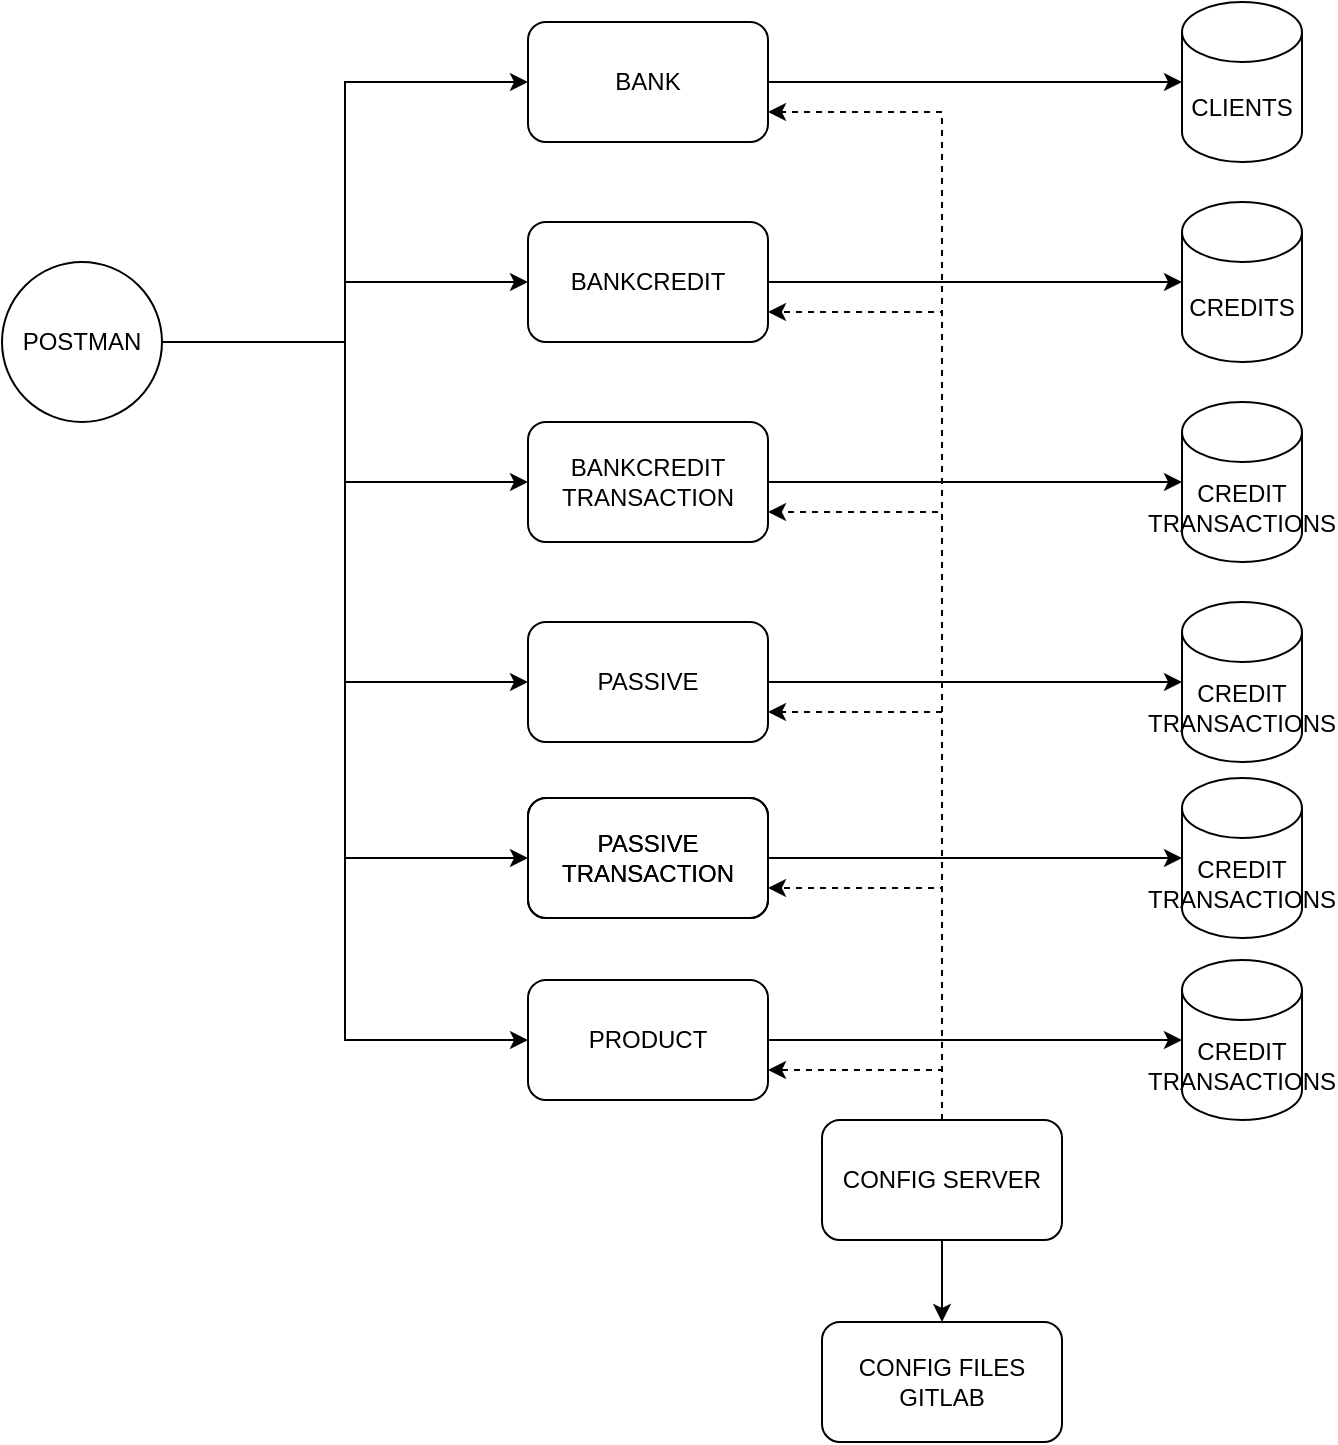 <mxfile version="20.2.3" type="github">
  <diagram id="k7IKuylsqYM5WvO5UO-t" name="Página-1">
    <mxGraphModel dx="1384" dy="772" grid="1" gridSize="10" guides="1" tooltips="1" connect="1" arrows="1" fold="1" page="1" pageScale="1" pageWidth="827" pageHeight="1169" math="0" shadow="0">
      <root>
        <mxCell id="0" />
        <mxCell id="1" parent="0" />
        <mxCell id="qScfWYPSDUv3m5VvyCQx-13" style="edgeStyle=orthogonalEdgeStyle;rounded=0;orthogonalLoop=1;jettySize=auto;html=1;" edge="1" parent="1" source="qScfWYPSDUv3m5VvyCQx-3" target="qScfWYPSDUv3m5VvyCQx-12">
          <mxGeometry relative="1" as="geometry" />
        </mxCell>
        <mxCell id="qScfWYPSDUv3m5VvyCQx-3" value="BANK" style="rounded=1;whiteSpace=wrap;html=1;fillColor=none;" vertex="1" parent="1">
          <mxGeometry x="323" y="60" width="120" height="60" as="geometry" />
        </mxCell>
        <mxCell id="qScfWYPSDUv3m5VvyCQx-16" style="edgeStyle=orthogonalEdgeStyle;rounded=0;orthogonalLoop=1;jettySize=auto;html=1;" edge="1" parent="1" source="qScfWYPSDUv3m5VvyCQx-4" target="qScfWYPSDUv3m5VvyCQx-15">
          <mxGeometry relative="1" as="geometry" />
        </mxCell>
        <mxCell id="qScfWYPSDUv3m5VvyCQx-4" value="BANKCREDIT" style="rounded=1;whiteSpace=wrap;html=1;fillColor=none;" vertex="1" parent="1">
          <mxGeometry x="323" y="160" width="120" height="60" as="geometry" />
        </mxCell>
        <mxCell id="qScfWYPSDUv3m5VvyCQx-19" style="edgeStyle=orthogonalEdgeStyle;rounded=0;orthogonalLoop=1;jettySize=auto;html=1;" edge="1" parent="1" source="qScfWYPSDUv3m5VvyCQx-6" target="qScfWYPSDUv3m5VvyCQx-18">
          <mxGeometry relative="1" as="geometry" />
        </mxCell>
        <mxCell id="qScfWYPSDUv3m5VvyCQx-6" value="BANKCREDIT TRANSACTION" style="rounded=1;whiteSpace=wrap;html=1;fillColor=none;" vertex="1" parent="1">
          <mxGeometry x="323" y="260" width="120" height="60" as="geometry" />
        </mxCell>
        <mxCell id="qScfWYPSDUv3m5VvyCQx-26" style="edgeStyle=orthogonalEdgeStyle;rounded=0;orthogonalLoop=1;jettySize=auto;html=1;" edge="1" parent="1" source="qScfWYPSDUv3m5VvyCQx-7" target="qScfWYPSDUv3m5VvyCQx-21">
          <mxGeometry relative="1" as="geometry" />
        </mxCell>
        <mxCell id="qScfWYPSDUv3m5VvyCQx-7" value="PASSIVE" style="rounded=1;whiteSpace=wrap;html=1;fillColor=none;" vertex="1" parent="1">
          <mxGeometry x="323" y="360" width="120" height="60" as="geometry" />
        </mxCell>
        <mxCell id="qScfWYPSDUv3m5VvyCQx-8" value="PASSIVE TRANSACTION" style="rounded=1;whiteSpace=wrap;html=1;fillColor=none;" vertex="1" parent="1">
          <mxGeometry x="323" y="448" width="120" height="60" as="geometry" />
        </mxCell>
        <mxCell id="qScfWYPSDUv3m5VvyCQx-28" style="edgeStyle=orthogonalEdgeStyle;rounded=0;orthogonalLoop=1;jettySize=auto;html=1;" edge="1" parent="1" source="qScfWYPSDUv3m5VvyCQx-9" target="qScfWYPSDUv3m5VvyCQx-23">
          <mxGeometry relative="1" as="geometry" />
        </mxCell>
        <mxCell id="qScfWYPSDUv3m5VvyCQx-9" value="PRODUCT" style="rounded=1;whiteSpace=wrap;html=1;fillColor=none;" vertex="1" parent="1">
          <mxGeometry x="323" y="539" width="120" height="60" as="geometry" />
        </mxCell>
        <mxCell id="qScfWYPSDUv3m5VvyCQx-12" value="CLIENTS" style="shape=cylinder3;whiteSpace=wrap;html=1;boundedLbl=1;backgroundOutline=1;size=15;fillColor=none;" vertex="1" parent="1">
          <mxGeometry x="650" y="50" width="60" height="80" as="geometry" />
        </mxCell>
        <mxCell id="qScfWYPSDUv3m5VvyCQx-15" value="CREDITS" style="shape=cylinder3;whiteSpace=wrap;html=1;boundedLbl=1;backgroundOutline=1;size=15;fillColor=none;" vertex="1" parent="1">
          <mxGeometry x="650" y="150" width="60" height="80" as="geometry" />
        </mxCell>
        <mxCell id="qScfWYPSDUv3m5VvyCQx-18" value="CREDIT TRANSACTIONS" style="shape=cylinder3;whiteSpace=wrap;html=1;boundedLbl=1;backgroundOutline=1;size=15;fillColor=none;" vertex="1" parent="1">
          <mxGeometry x="650" y="250" width="60" height="80" as="geometry" />
        </mxCell>
        <mxCell id="qScfWYPSDUv3m5VvyCQx-21" value="CREDIT TRANSACTIONS" style="shape=cylinder3;whiteSpace=wrap;html=1;boundedLbl=1;backgroundOutline=1;size=15;fillColor=none;" vertex="1" parent="1">
          <mxGeometry x="650" y="350" width="60" height="80" as="geometry" />
        </mxCell>
        <mxCell id="qScfWYPSDUv3m5VvyCQx-22" value="CREDIT TRANSACTIONS" style="shape=cylinder3;whiteSpace=wrap;html=1;boundedLbl=1;backgroundOutline=1;size=15;fillColor=none;" vertex="1" parent="1">
          <mxGeometry x="650" y="438" width="60" height="80" as="geometry" />
        </mxCell>
        <mxCell id="qScfWYPSDUv3m5VvyCQx-23" value="CREDIT TRANSACTIONS" style="shape=cylinder3;whiteSpace=wrap;html=1;boundedLbl=1;backgroundOutline=1;size=15;fillColor=none;" vertex="1" parent="1">
          <mxGeometry x="650" y="529" width="60" height="80" as="geometry" />
        </mxCell>
        <mxCell id="qScfWYPSDUv3m5VvyCQx-27" style="edgeStyle=orthogonalEdgeStyle;rounded=0;orthogonalLoop=1;jettySize=auto;html=1;" edge="1" parent="1" source="qScfWYPSDUv3m5VvyCQx-25" target="qScfWYPSDUv3m5VvyCQx-22">
          <mxGeometry relative="1" as="geometry" />
        </mxCell>
        <mxCell id="qScfWYPSDUv3m5VvyCQx-25" value="PASSIVE TRANSACTION" style="rounded=1;whiteSpace=wrap;html=1;fillColor=none;" vertex="1" parent="1">
          <mxGeometry x="323" y="448" width="120" height="60" as="geometry" />
        </mxCell>
        <mxCell id="qScfWYPSDUv3m5VvyCQx-34" style="edgeStyle=orthogonalEdgeStyle;rounded=0;orthogonalLoop=1;jettySize=auto;html=1;entryX=0;entryY=0.5;entryDx=0;entryDy=0;" edge="1" parent="1" source="qScfWYPSDUv3m5VvyCQx-29" target="qScfWYPSDUv3m5VvyCQx-3">
          <mxGeometry relative="1" as="geometry" />
        </mxCell>
        <mxCell id="qScfWYPSDUv3m5VvyCQx-38" style="edgeStyle=orthogonalEdgeStyle;rounded=0;orthogonalLoop=1;jettySize=auto;html=1;" edge="1" parent="1" source="qScfWYPSDUv3m5VvyCQx-29" target="qScfWYPSDUv3m5VvyCQx-4">
          <mxGeometry relative="1" as="geometry" />
        </mxCell>
        <mxCell id="qScfWYPSDUv3m5VvyCQx-39" style="edgeStyle=orthogonalEdgeStyle;rounded=0;orthogonalLoop=1;jettySize=auto;html=1;entryX=0;entryY=0.5;entryDx=0;entryDy=0;" edge="1" parent="1" source="qScfWYPSDUv3m5VvyCQx-29" target="qScfWYPSDUv3m5VvyCQx-6">
          <mxGeometry relative="1" as="geometry" />
        </mxCell>
        <mxCell id="qScfWYPSDUv3m5VvyCQx-40" style="edgeStyle=orthogonalEdgeStyle;rounded=0;orthogonalLoop=1;jettySize=auto;html=1;entryX=0;entryY=0.5;entryDx=0;entryDy=0;" edge="1" parent="1" source="qScfWYPSDUv3m5VvyCQx-29" target="qScfWYPSDUv3m5VvyCQx-7">
          <mxGeometry relative="1" as="geometry" />
        </mxCell>
        <mxCell id="qScfWYPSDUv3m5VvyCQx-41" style="edgeStyle=orthogonalEdgeStyle;rounded=0;orthogonalLoop=1;jettySize=auto;html=1;entryX=0;entryY=0.5;entryDx=0;entryDy=0;" edge="1" parent="1" source="qScfWYPSDUv3m5VvyCQx-29" target="qScfWYPSDUv3m5VvyCQx-25">
          <mxGeometry relative="1" as="geometry" />
        </mxCell>
        <mxCell id="qScfWYPSDUv3m5VvyCQx-42" style="edgeStyle=orthogonalEdgeStyle;rounded=0;orthogonalLoop=1;jettySize=auto;html=1;entryX=0;entryY=0.5;entryDx=0;entryDy=0;" edge="1" parent="1" source="qScfWYPSDUv3m5VvyCQx-29" target="qScfWYPSDUv3m5VvyCQx-9">
          <mxGeometry relative="1" as="geometry" />
        </mxCell>
        <mxCell id="qScfWYPSDUv3m5VvyCQx-29" value="POSTMAN" style="ellipse;whiteSpace=wrap;html=1;aspect=fixed;fillColor=none;" vertex="1" parent="1">
          <mxGeometry x="60" y="180" width="80" height="80" as="geometry" />
        </mxCell>
        <mxCell id="qScfWYPSDUv3m5VvyCQx-30" value="CONFIG FILES&lt;br&gt;GITLAB" style="rounded=1;whiteSpace=wrap;html=1;fillColor=none;" vertex="1" parent="1">
          <mxGeometry x="470" y="710" width="120" height="60" as="geometry" />
        </mxCell>
        <mxCell id="qScfWYPSDUv3m5VvyCQx-35" style="edgeStyle=orthogonalEdgeStyle;rounded=0;orthogonalLoop=1;jettySize=auto;html=1;" edge="1" parent="1" source="qScfWYPSDUv3m5VvyCQx-31" target="qScfWYPSDUv3m5VvyCQx-30">
          <mxGeometry relative="1" as="geometry" />
        </mxCell>
        <mxCell id="qScfWYPSDUv3m5VvyCQx-43" style="edgeStyle=orthogonalEdgeStyle;rounded=0;orthogonalLoop=1;jettySize=auto;html=1;entryX=1;entryY=0.75;entryDx=0;entryDy=0;dashed=1;" edge="1" parent="1" source="qScfWYPSDUv3m5VvyCQx-31" target="qScfWYPSDUv3m5VvyCQx-3">
          <mxGeometry relative="1" as="geometry">
            <Array as="points">
              <mxPoint x="530" y="105" />
            </Array>
          </mxGeometry>
        </mxCell>
        <mxCell id="qScfWYPSDUv3m5VvyCQx-44" style="edgeStyle=orthogonalEdgeStyle;rounded=0;orthogonalLoop=1;jettySize=auto;html=1;entryX=1;entryY=0.75;entryDx=0;entryDy=0;dashed=1;" edge="1" parent="1" source="qScfWYPSDUv3m5VvyCQx-31" target="qScfWYPSDUv3m5VvyCQx-4">
          <mxGeometry relative="1" as="geometry">
            <Array as="points">
              <mxPoint x="530" y="205" />
            </Array>
          </mxGeometry>
        </mxCell>
        <mxCell id="qScfWYPSDUv3m5VvyCQx-45" style="edgeStyle=orthogonalEdgeStyle;rounded=0;orthogonalLoop=1;jettySize=auto;html=1;entryX=1;entryY=0.75;entryDx=0;entryDy=0;dashed=1;" edge="1" parent="1" source="qScfWYPSDUv3m5VvyCQx-31" target="qScfWYPSDUv3m5VvyCQx-6">
          <mxGeometry relative="1" as="geometry">
            <Array as="points">
              <mxPoint x="530" y="305" />
            </Array>
          </mxGeometry>
        </mxCell>
        <mxCell id="qScfWYPSDUv3m5VvyCQx-46" style="edgeStyle=orthogonalEdgeStyle;rounded=0;orthogonalLoop=1;jettySize=auto;html=1;entryX=1;entryY=0.75;entryDx=0;entryDy=0;dashed=1;" edge="1" parent="1" source="qScfWYPSDUv3m5VvyCQx-31" target="qScfWYPSDUv3m5VvyCQx-7">
          <mxGeometry relative="1" as="geometry">
            <Array as="points">
              <mxPoint x="530" y="405" />
            </Array>
          </mxGeometry>
        </mxCell>
        <mxCell id="qScfWYPSDUv3m5VvyCQx-47" style="edgeStyle=orthogonalEdgeStyle;rounded=0;orthogonalLoop=1;jettySize=auto;html=1;entryX=1;entryY=0.75;entryDx=0;entryDy=0;dashed=1;" edge="1" parent="1" source="qScfWYPSDUv3m5VvyCQx-31" target="qScfWYPSDUv3m5VvyCQx-25">
          <mxGeometry relative="1" as="geometry">
            <Array as="points">
              <mxPoint x="530" y="493" />
            </Array>
          </mxGeometry>
        </mxCell>
        <mxCell id="qScfWYPSDUv3m5VvyCQx-48" style="edgeStyle=orthogonalEdgeStyle;rounded=0;orthogonalLoop=1;jettySize=auto;html=1;entryX=1;entryY=0.75;entryDx=0;entryDy=0;dashed=1;" edge="1" parent="1" source="qScfWYPSDUv3m5VvyCQx-31" target="qScfWYPSDUv3m5VvyCQx-9">
          <mxGeometry relative="1" as="geometry">
            <Array as="points">
              <mxPoint x="530" y="584" />
            </Array>
          </mxGeometry>
        </mxCell>
        <mxCell id="qScfWYPSDUv3m5VvyCQx-31" value="CONFIG SERVER" style="rounded=1;whiteSpace=wrap;html=1;fillColor=none;" vertex="1" parent="1">
          <mxGeometry x="470" y="609" width="120" height="60" as="geometry" />
        </mxCell>
      </root>
    </mxGraphModel>
  </diagram>
</mxfile>
